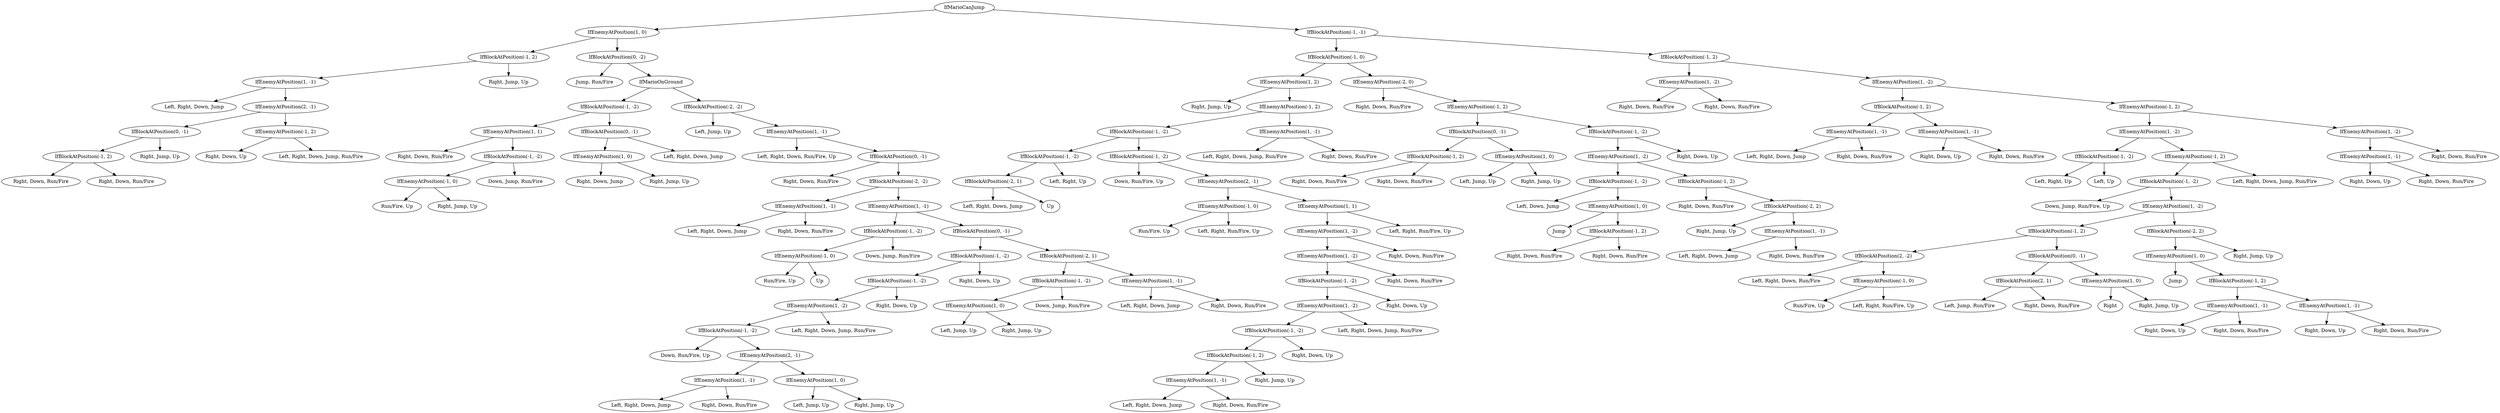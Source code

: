 digraph G {
  1 [ label="IfMarioCanJump" ];
  2 [ label="IfEnemyAtPosition(1, 0)" ];
  3 [ label="IfBlockAtPosition(-1, 2)" ];
  4 [ label="IfEnemyAtPosition(1, -1)" ];
  5 [ label="Left, Right, Down, Jump" ];
  6 [ label="IfEnemyAtPosition(2, -1)" ];
  7 [ label="IfBlockAtPosition(0, -1)" ];
  8 [ label="IfBlockAtPosition(-1, 2)" ];
  9 [ label="Right, Down, Run/Fire" ];
  10 [ label="Right, Down, Run/Fire" ];
  11 [ label="Right, Jump, Up" ];
  12 [ label="IfEnemyAtPosition(-1, 2)" ];
  13 [ label="Right, Down, Up" ];
  14 [ label="Left, Right, Down, Jump, Run/Fire" ];
  15 [ label="Right, Jump, Up" ];
  16 [ label="IfBlockAtPosition(0, -2)" ];
  17 [ label="Jump, Run/Fire" ];
  18 [ label="IfMarioOnGround" ];
  19 [ label="IfBlockAtPosition(-1, -2)" ];
  20 [ label="IfEnemyAtPosition(1, 1)" ];
  21 [ label="Right, Down, Run/Fire" ];
  22 [ label="IfBlockAtPosition(-1, -2)" ];
  23 [ label="IfEnemyAtPosition(-1, 0)" ];
  24 [ label="Run/Fire, Up" ];
  25 [ label="Right, Jump, Up" ];
  26 [ label="Down, Jump, Run/Fire" ];
  27 [ label="IfBlockAtPosition(0, -1)" ];
  28 [ label="IfEnemyAtPosition(1, 0)" ];
  29 [ label="Right, Down, Jump" ];
  30 [ label="Right, Jump, Up" ];
  31 [ label="Left, Right, Down, Jump" ];
  32 [ label="IfBlockAtPosition(-2, -2)" ];
  33 [ label="Left, Jump, Up" ];
  34 [ label="IfEnemyAtPosition(1, -1)" ];
  35 [ label="Left, Right, Down, Run/Fire, Up" ];
  36 [ label="IfBlockAtPosition(0, -1)" ];
  37 [ label="Right, Down, Run/Fire" ];
  38 [ label="IfBlockAtPosition(-2, -2)" ];
  39 [ label="IfEnemyAtPosition(1, -1)" ];
  40 [ label="Left, Right, Down, Jump" ];
  41 [ label="Right, Down, Run/Fire" ];
  42 [ label="IfEnemyAtPosition(1, -1)" ];
  43 [ label="IfBlockAtPosition(-1, -2)" ];
  44 [ label="IfEnemyAtPosition(-1, 0)" ];
  45 [ label="Run/Fire, Up" ];
  46 [ label="Up" ];
  47 [ label="Down, Jump, Run/Fire" ];
  48 [ label="IfBlockAtPosition(0, -1)" ];
  49 [ label="IfBlockAtPosition(-1, -2)" ];
  50 [ label="IfBlockAtPosition(-1, -2)" ];
  51 [ label="IfEnemyAtPosition(1, -2)" ];
  52 [ label="IfBlockAtPosition(-1, -2)" ];
  53 [ label="Down, Run/Fire, Up" ];
  54 [ label="IfEnemyAtPosition(2, -1)" ];
  55 [ label="IfEnemyAtPosition(1, -1)" ];
  56 [ label="Left, Right, Down, Jump" ];
  57 [ label="Right, Down, Run/Fire" ];
  58 [ label="IfEnemyAtPosition(1, 0)" ];
  59 [ label="Left, Jump, Up" ];
  60 [ label="Right, Jump, Up" ];
  61 [ label="Left, Right, Down, Jump, Run/Fire" ];
  62 [ label="Right, Down, Up" ];
  63 [ label="Right, Down, Up" ];
  64 [ label="IfBlockAtPosition(-2, 1)" ];
  65 [ label="IfBlockAtPosition(-1, -2)" ];
  66 [ label="IfEnemyAtPosition(1, 0)" ];
  67 [ label="Left, Jump, Up" ];
  68 [ label="Right, Jump, Up" ];
  69 [ label="Down, Jump, Run/Fire" ];
  70 [ label="IfEnemyAtPosition(1, -1)" ];
  71 [ label="Left, Right, Down, Jump" ];
  72 [ label="Right, Down, Run/Fire" ];
  73 [ label="IfBlockAtPosition(-1, -1)" ];
  74 [ label="IfBlockAtPosition(-1, 0)" ];
  75 [ label="IfEnemyAtPosition(1, 2)" ];
  76 [ label="Right, Jump, Up" ];
  77 [ label="IfEnemyAtPosition(-1, 2)" ];
  78 [ label="IfBlockAtPosition(-1, -2)" ];
  79 [ label="IfBlockAtPosition(-1, -2)" ];
  80 [ label="IfBlockAtPosition(-2, 1)" ];
  81 [ label="Left, Right, Down, Jump" ];
  82 [ label="Up" ];
  83 [ label="Left, Right, Up" ];
  84 [ label="IfBlockAtPosition(-1, -2)" ];
  85 [ label="Down, Run/Fire, Up" ];
  86 [ label="IfEnemyAtPosition(2, -1)" ];
  87 [ label="IfEnemyAtPosition(-1, 0)" ];
  88 [ label="Run/Fire, Up" ];
  89 [ label="Left, Right, Run/Fire, Up" ];
  90 [ label="IfEnemyAtPosition(1, 1)" ];
  91 [ label="IfEnemyAtPosition(1, -2)" ];
  92 [ label="IfEnemyAtPosition(1, -2)" ];
  93 [ label="IfBlockAtPosition(-1, -2)" ];
  94 [ label="IfEnemyAtPosition(1, -2)" ];
  95 [ label="IfBlockAtPosition(-1, -2)" ];
  96 [ label="IfBlockAtPosition(-1, 2)" ];
  97 [ label="IfEnemyAtPosition(1, -1)" ];
  98 [ label="Left, Right, Down, Jump" ];
  99 [ label="Right, Down, Run/Fire" ];
  100 [ label="Right, Jump, Up" ];
  101 [ label="Right, Down, Up" ];
  102 [ label="Left, Right, Down, Jump, Run/Fire" ];
  103 [ label="Right, Down, Up" ];
  104 [ label="Right, Down, Run/Fire" ];
  105 [ label="Right, Down, Run/Fire" ];
  106 [ label="Left, Right, Run/Fire, Up" ];
  107 [ label="IfEnemyAtPosition(1, -1)" ];
  108 [ label="Left, Right, Down, Jump, Run/Fire" ];
  109 [ label="Right, Down, Run/Fire" ];
  110 [ label="IfEnemyAtPosition(-2, 0)" ];
  111 [ label="Right, Down, Run/Fire" ];
  112 [ label="IfEnemyAtPosition(-1, 2)" ];
  113 [ label="IfBlockAtPosition(0, -1)" ];
  114 [ label="IfBlockAtPosition(-1, 2)" ];
  115 [ label="Right, Down, Run/Fire" ];
  116 [ label="Right, Down, Run/Fire" ];
  117 [ label="IfEnemyAtPosition(1, 0)" ];
  118 [ label="Left, Jump, Up" ];
  119 [ label="Right, Jump, Up" ];
  120 [ label="IfBlockAtPosition(-1, -2)" ];
  121 [ label="IfEnemyAtPosition(1, -2)" ];
  122 [ label="IfBlockAtPosition(-1, -2)" ];
  123 [ label="Left, Down, Jump" ];
  124 [ label="IfEnemyAtPosition(1, 0)" ];
  125 [ label="Jump" ];
  126 [ label="IfBlockAtPosition(-1, 2)" ];
  127 [ label="Right, Down, Run/Fire" ];
  128 [ label="Right, Down, Run/Fire" ];
  129 [ label="IfBlockAtPosition(-1, 2)" ];
  130 [ label="Right, Down, Run/Fire" ];
  131 [ label="IfBlockAtPosition(-2, 2)" ];
  132 [ label="Right, Jump, Up" ];
  133 [ label="IfEnemyAtPosition(1, -1)" ];
  134 [ label="Left, Right, Down, Jump" ];
  135 [ label="Right, Down, Run/Fire" ];
  136 [ label="Right, Down, Up" ];
  137 [ label="IfBlockAtPosition(-1, 2)" ];
  138 [ label="IfEnemyAtPosition(1, -2)" ];
  139 [ label="Right, Down, Run/Fire" ];
  140 [ label="Right, Down, Run/Fire" ];
  141 [ label="IfEnemyAtPosition(1, -2)" ];
  142 [ label="IfBlockAtPosition(-1, 2)" ];
  143 [ label="IfEnemyAtPosition(1, -1)" ];
  144 [ label="Left, Right, Down, Jump" ];
  145 [ label="Right, Down, Run/Fire" ];
  146 [ label="IfEnemyAtPosition(1, -1)" ];
  147 [ label="Right, Down, Up" ];
  148 [ label="Right, Down, Run/Fire" ];
  149 [ label="IfEnemyAtPosition(-1, 2)" ];
  150 [ label="IfEnemyAtPosition(1, -2)" ];
  151 [ label="IfBlockAtPosition(-1, -2)" ];
  152 [ label="Left, Right, Up" ];
  153 [ label="Left, Up" ];
  154 [ label="IfEnemyAtPosition(-1, 2)" ];
  155 [ label="IfBlockAtPosition(-1, -2)" ];
  156 [ label="Down, Jump, Run/Fire, Up" ];
  157 [ label="IfEnemyAtPosition(1, -2)" ];
  158 [ label="IfBlockAtPosition(-1, 2)" ];
  159 [ label="IfBlockAtPosition(2, -2)" ];
  160 [ label="Left, Right, Down, Run/Fire" ];
  161 [ label="IfEnemyAtPosition(-1, 0)" ];
  162 [ label="Run/Fire, Up" ];
  163 [ label="Left, Right, Run/Fire, Up" ];
  164 [ label="IfBlockAtPosition(0, -1)" ];
  165 [ label="IfBlockAtPosition(2, 1)" ];
  166 [ label="Left, Jump, Run/Fire" ];
  167 [ label="Right, Down, Run/Fire" ];
  168 [ label="IfEnemyAtPosition(1, 0)" ];
  169 [ label="Right" ];
  170 [ label="Right, Jump, Up" ];
  171 [ label="IfBlockAtPosition(-2, 2)" ];
  172 [ label="IfEnemyAtPosition(1, 0)" ];
  173 [ label="Jump" ];
  174 [ label="IfBlockAtPosition(-1, 2)" ];
  175 [ label="IfEnemyAtPosition(1, -1)" ];
  176 [ label="Right, Down, Up" ];
  177 [ label="Right, Down, Run/Fire" ];
  178 [ label="IfEnemyAtPosition(1, -1)" ];
  179 [ label="Right, Down, Up" ];
  180 [ label="Right, Down, Run/Fire" ];
  181 [ label="Right, Jump, Up" ];
  182 [ label="Left, Right, Down, Jump, Run/Fire" ];
  183 [ label="IfEnemyAtPosition(1, -2)" ];
  184 [ label="IfEnemyAtPosition(1, -1)" ];
  185 [ label="Right, Down, Up" ];
  186 [ label="Right, Down, Run/Fire" ];
  187 [ label="Right, Down, Run/Fire" ];
  8 -> 9;
  8 -> 10;
  7 -> 8;
  7 -> 11;
  12 -> 13;
  12 -> 14;
  6 -> 7;
  6 -> 12;
  4 -> 5;
  4 -> 6;
  3 -> 4;
  3 -> 15;
  23 -> 24;
  23 -> 25;
  22 -> 23;
  22 -> 26;
  20 -> 21;
  20 -> 22;
  28 -> 29;
  28 -> 30;
  27 -> 28;
  27 -> 31;
  19 -> 20;
  19 -> 27;
  39 -> 40;
  39 -> 41;
  44 -> 45;
  44 -> 46;
  43 -> 44;
  43 -> 47;
  55 -> 56;
  55 -> 57;
  58 -> 59;
  58 -> 60;
  54 -> 55;
  54 -> 58;
  52 -> 53;
  52 -> 54;
  51 -> 52;
  51 -> 61;
  50 -> 51;
  50 -> 62;
  49 -> 50;
  49 -> 63;
  66 -> 67;
  66 -> 68;
  65 -> 66;
  65 -> 69;
  70 -> 71;
  70 -> 72;
  64 -> 65;
  64 -> 70;
  48 -> 49;
  48 -> 64;
  42 -> 43;
  42 -> 48;
  38 -> 39;
  38 -> 42;
  36 -> 37;
  36 -> 38;
  34 -> 35;
  34 -> 36;
  32 -> 33;
  32 -> 34;
  18 -> 19;
  18 -> 32;
  16 -> 17;
  16 -> 18;
  2 -> 3;
  2 -> 16;
  80 -> 81;
  80 -> 82;
  79 -> 80;
  79 -> 83;
  87 -> 88;
  87 -> 89;
  97 -> 98;
  97 -> 99;
  96 -> 97;
  96 -> 100;
  95 -> 96;
  95 -> 101;
  94 -> 95;
  94 -> 102;
  93 -> 94;
  93 -> 103;
  92 -> 93;
  92 -> 104;
  91 -> 92;
  91 -> 105;
  90 -> 91;
  90 -> 106;
  86 -> 87;
  86 -> 90;
  84 -> 85;
  84 -> 86;
  78 -> 79;
  78 -> 84;
  107 -> 108;
  107 -> 109;
  77 -> 78;
  77 -> 107;
  75 -> 76;
  75 -> 77;
  114 -> 115;
  114 -> 116;
  117 -> 118;
  117 -> 119;
  113 -> 114;
  113 -> 117;
  126 -> 127;
  126 -> 128;
  124 -> 125;
  124 -> 126;
  122 -> 123;
  122 -> 124;
  133 -> 134;
  133 -> 135;
  131 -> 132;
  131 -> 133;
  129 -> 130;
  129 -> 131;
  121 -> 122;
  121 -> 129;
  120 -> 121;
  120 -> 136;
  112 -> 113;
  112 -> 120;
  110 -> 111;
  110 -> 112;
  74 -> 75;
  74 -> 110;
  138 -> 139;
  138 -> 140;
  143 -> 144;
  143 -> 145;
  146 -> 147;
  146 -> 148;
  142 -> 143;
  142 -> 146;
  151 -> 152;
  151 -> 153;
  161 -> 162;
  161 -> 163;
  159 -> 160;
  159 -> 161;
  165 -> 166;
  165 -> 167;
  168 -> 169;
  168 -> 170;
  164 -> 165;
  164 -> 168;
  158 -> 159;
  158 -> 164;
  175 -> 176;
  175 -> 177;
  178 -> 179;
  178 -> 180;
  174 -> 175;
  174 -> 178;
  172 -> 173;
  172 -> 174;
  171 -> 172;
  171 -> 181;
  157 -> 158;
  157 -> 171;
  155 -> 156;
  155 -> 157;
  154 -> 155;
  154 -> 182;
  150 -> 151;
  150 -> 154;
  184 -> 185;
  184 -> 186;
  183 -> 184;
  183 -> 187;
  149 -> 150;
  149 -> 183;
  141 -> 142;
  141 -> 149;
  137 -> 138;
  137 -> 141;
  73 -> 74;
  73 -> 137;
  1 -> 2;
  1 -> 73;
}
